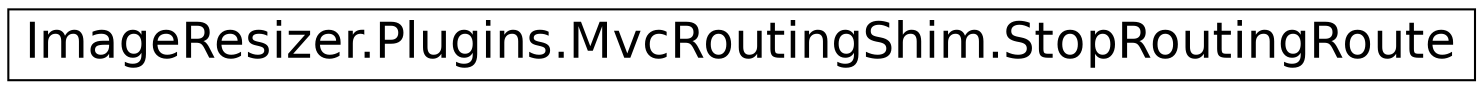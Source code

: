 digraph G
{
  edge [fontname="Helvetica",fontsize="24",labelfontname="Helvetica",labelfontsize="24"];
  node [fontname="Helvetica",fontsize="24",shape=record];
  rankdir="LR";
  Node1 [label="ImageResizer.Plugins.MvcRoutingShim.StopRoutingRoute",height=0.2,width=0.4,color="black", fillcolor="white", style="filled",URL="$class_image_resizer_1_1_plugins_1_1_mvc_routing_shim_1_1_stop_routing_route.html"];
}
